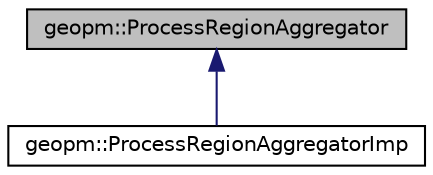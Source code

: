 digraph "geopm::ProcessRegionAggregator"
{
 // LATEX_PDF_SIZE
  edge [fontname="Helvetica",fontsize="10",labelfontname="Helvetica",labelfontsize="10"];
  node [fontname="Helvetica",fontsize="10",shape=record];
  Node1 [label="geopm::ProcessRegionAggregator",height=0.2,width=0.4,color="black", fillcolor="grey75", style="filled", fontcolor="black",tooltip="Class responsible for reading records from the ApplicationSampler and calculating the per-process run..."];
  Node1 -> Node2 [dir="back",color="midnightblue",fontsize="10",style="solid",fontname="Helvetica"];
  Node2 [label="geopm::ProcessRegionAggregatorImp",height=0.2,width=0.4,color="black", fillcolor="white", style="filled",URL="$classgeopm_1_1_process_region_aggregator_imp.html",tooltip=" "];
}
